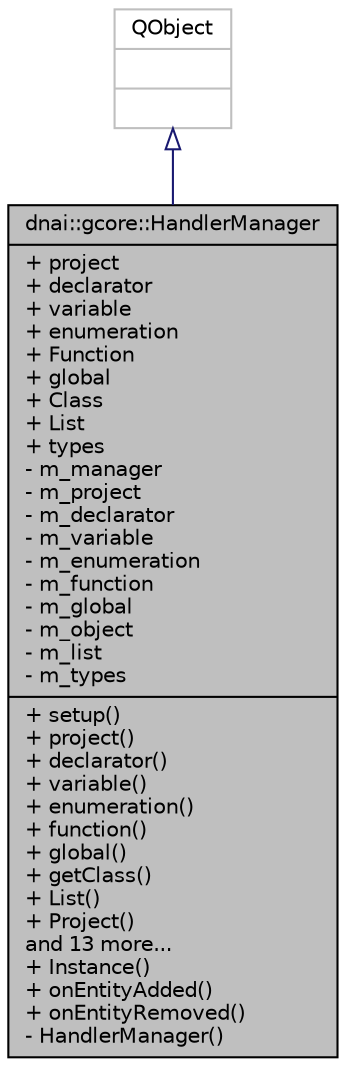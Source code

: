 digraph "dnai::gcore::HandlerManager"
{
  edge [fontname="Helvetica",fontsize="10",labelfontname="Helvetica",labelfontsize="10"];
  node [fontname="Helvetica",fontsize="10",shape=record];
  Node1 [label="{dnai::gcore::HandlerManager\n|+ project\l+ declarator\l+ variable\l+ enumeration\l+ Function\l+ global\l+ Class\l+ List\l+ types\l- m_manager\l- m_project\l- m_declarator\l- m_variable\l- m_enumeration\l- m_function\l- m_global\l- m_object\l- m_list\l- m_types\l|+ setup()\l+ project()\l+ declarator()\l+ variable()\l+ enumeration()\l+ function()\l+ global()\l+ getClass()\l+ List()\l+ Project()\land 13 more...\l+ Instance()\l+ onEntityAdded()\l+ onEntityRemoved()\l- HandlerManager()\l}",height=0.2,width=0.4,color="black", fillcolor="grey75", style="filled", fontcolor="black"];
  Node2 -> Node1 [dir="back",color="midnightblue",fontsize="10",style="solid",arrowtail="onormal",fontname="Helvetica"];
  Node2 [label="{QObject\n||}",height=0.2,width=0.4,color="grey75", fillcolor="white", style="filled"];
}

